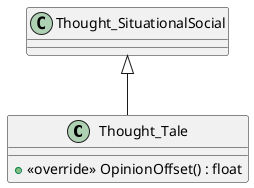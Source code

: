 @startuml
class Thought_Tale {
    + <<override>> OpinionOffset() : float
}
Thought_SituationalSocial <|-- Thought_Tale
@enduml
